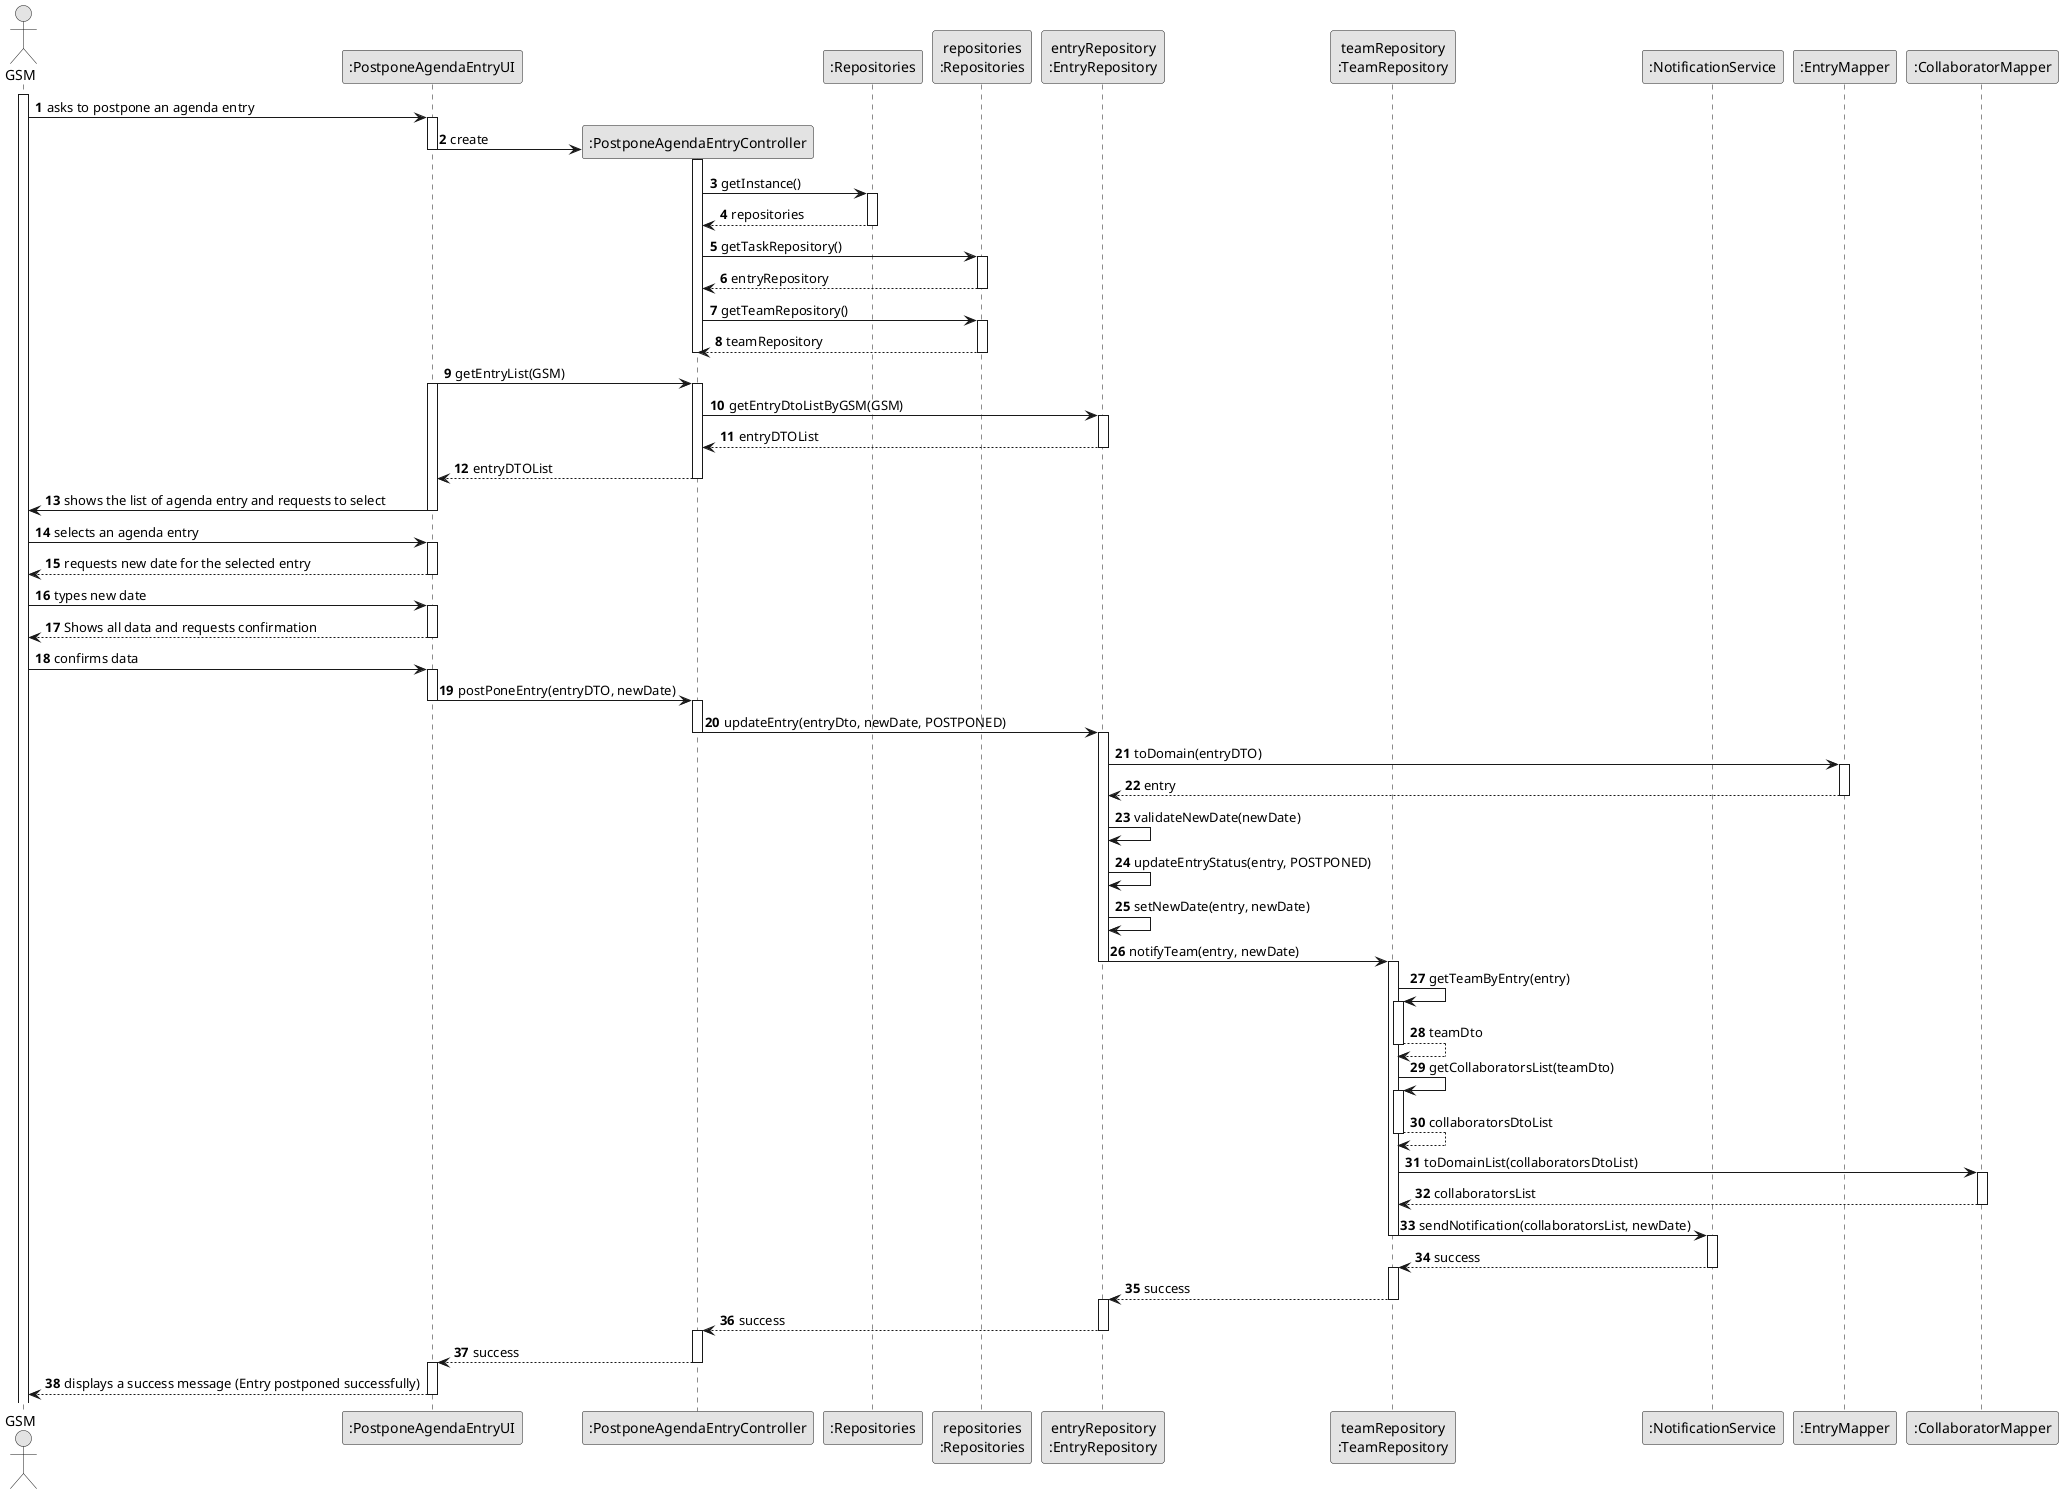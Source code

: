 @startuml
skinparam monochrome true
skinparam packageStyle rectangle
skinparam shadowing false

autonumber

actor "GSM" as GSM
participant ":PostponeAgendaEntryUI" as UI
participant ":PostponeAgendaEntryController" as CTRL
participant ":Repositories" as RepositorySingleton
participant "repositories\n:Repositories" as PLAT
participant "entryRepository\n:EntryRepository" as EntryRepo
participant "teamRepository\n:TeamRepository" as TeamRepo
participant ":NotificationService" as NotificationService
participant ":EntryMapper" as EntryMapper
participant ":CollaboratorMapper" as CollaboratorMapper


activate GSM

    GSM -> UI : asks to postpone an agenda entry
    activate UI

        UI -> CTRL **: create
        deactivate UI
        activate CTRL

            CTRL -> RepositorySingleton : getInstance()
            activate RepositorySingleton

                RepositorySingleton --> CTRL : repositories
            deactivate RepositorySingleton

            CTRL -> PLAT : getTaskRepository()
            activate PLAT

                PLAT --> CTRL : entryRepository
            deactivate PLAT

            CTRL -> PLAT : getTeamRepository()
            activate PLAT

            PLAT --> CTRL : teamRepository
            deactivate PLAT
             deactivate CTRL

        deactivate UI

        UI -> CTRL: getEntryList(GSM)
        activate UI
        activate CTRL

            CTRL -> EntryRepo: getEntryDtoListByGSM(GSM)
            activate EntryRepo


            EntryRepo --> CTRL : entryDTOList
            deactivate EntryRepo

            CTRL --> UI : entryDTOList
        deactivate CTRL

        UI -> GSM : shows the list of agenda entry and requests to select
    deactivate UI

    GSM -> UI : selects an agenda entry
    activate UI

        UI --> GSM : requests new date for the selected entry
    deactivate UI

    GSM -> UI : types new date
    activate UI

    UI --> GSM : Shows all data and requests confirmation
    deactivate UI

    GSM -> UI: confirms data
    activate UI

        UI -> CTRL : postPoneEntry(entryDTO, newDate)
        deactivate UI
        activate CTRL


            CTRL -> EntryRepo : updateEntry(entryDto, newDate, POSTPONED)
            deactivate CTRL
            activate EntryRepo

            EntryRepo -> EntryMapper : toDomain(entryDTO)
            activate EntryMapper

            EntryMapper --> EntryRepo : entry
            deactivate EntryMapper

                EntryRepo -> EntryRepo : validateNewDate(newDate)
                EntryRepo -> EntryRepo : updateEntryStatus(entry, POSTPONED)
                EntryRepo -> EntryRepo : setNewDate(entry, newDate)

            EntryRepo -> TeamRepo : notifyTeam(entry, newDate)
            deactivate EntryRepo

                deactivate EntryRepo
                activate TeamRepo

                    TeamRepo -> TeamRepo : getTeamByEntry(entry)
                    activate TeamRepo

                    TeamRepo --> TeamRepo : teamDto
                    deactivate TeamRepo

                    TeamRepo -> TeamRepo : getCollaboratorsList(teamDto)
                    activate TeamRepo

                    TeamRepo --> TeamRepo : collaboratorsDtoList
                    deactivate TeamRepo

                    TeamRepo -> CollaboratorMapper : toDomainList(collaboratorsDtoList)
                    activate CollaboratorMapper

                    CollaboratorMapper --> TeamRepo : collaboratorsList
                    deactivate CollaboratorMapper

                    TeamRepo -> NotificationService : sendNotification(collaboratorsList, newDate)
                    deactivate TeamRepo
                    activate NotificationService

                        NotificationService --> TeamRepo : success
                    deactivate NotificationService
                    activate TeamRepo

                TeamRepo --> EntryRepo : success
                deactivate TeamRepo
                activate EntryRepo

        EntryRepo --> CTRL : success
        deactivate EntryRepo
        activate CTRL

        CTRL --> UI : success
    deactivate CTRL
    activate UI

    UI --> GSM : displays a success message (Entry postponed successfully)
deactivate UI

@enduml
